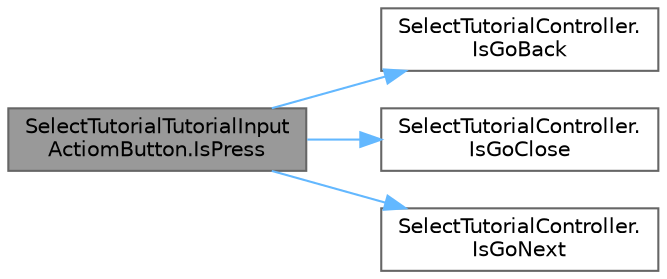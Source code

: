 digraph "SelectTutorialTutorialInputActiomButton.IsPress"
{
 // LATEX_PDF_SIZE
  bgcolor="transparent";
  edge [fontname=Helvetica,fontsize=10,labelfontname=Helvetica,labelfontsize=10];
  node [fontname=Helvetica,fontsize=10,shape=box,height=0.2,width=0.4];
  rankdir="LR";
  Node1 [id="Node000001",label="SelectTutorialTutorialInput\lActiomButton.IsPress",height=0.2,width=0.4,color="gray40", fillcolor="grey60", style="filled", fontcolor="black",tooltip=" "];
  Node1 -> Node2 [id="edge1_Node000001_Node000002",color="steelblue1",style="solid",tooltip=" "];
  Node2 [id="Node000002",label="SelectTutorialController.\lIsGoBack",height=0.2,width=0.4,color="grey40", fillcolor="white", style="filled",URL="$class_select_tutorial_controller.html#a36eeb39e4faa1e364a741b0eac581718",tooltip=" "];
  Node1 -> Node3 [id="edge2_Node000001_Node000003",color="steelblue1",style="solid",tooltip=" "];
  Node3 [id="Node000003",label="SelectTutorialController.\lIsGoClose",height=0.2,width=0.4,color="grey40", fillcolor="white", style="filled",URL="$class_select_tutorial_controller.html#a0f0df433ca461a537f40bd87534508a5",tooltip=" "];
  Node1 -> Node4 [id="edge3_Node000001_Node000004",color="steelblue1",style="solid",tooltip=" "];
  Node4 [id="Node000004",label="SelectTutorialController.\lIsGoNext",height=0.2,width=0.4,color="grey40", fillcolor="white", style="filled",URL="$class_select_tutorial_controller.html#a14602479ed648e5d9def94081b36c53f",tooltip=" "];
}

